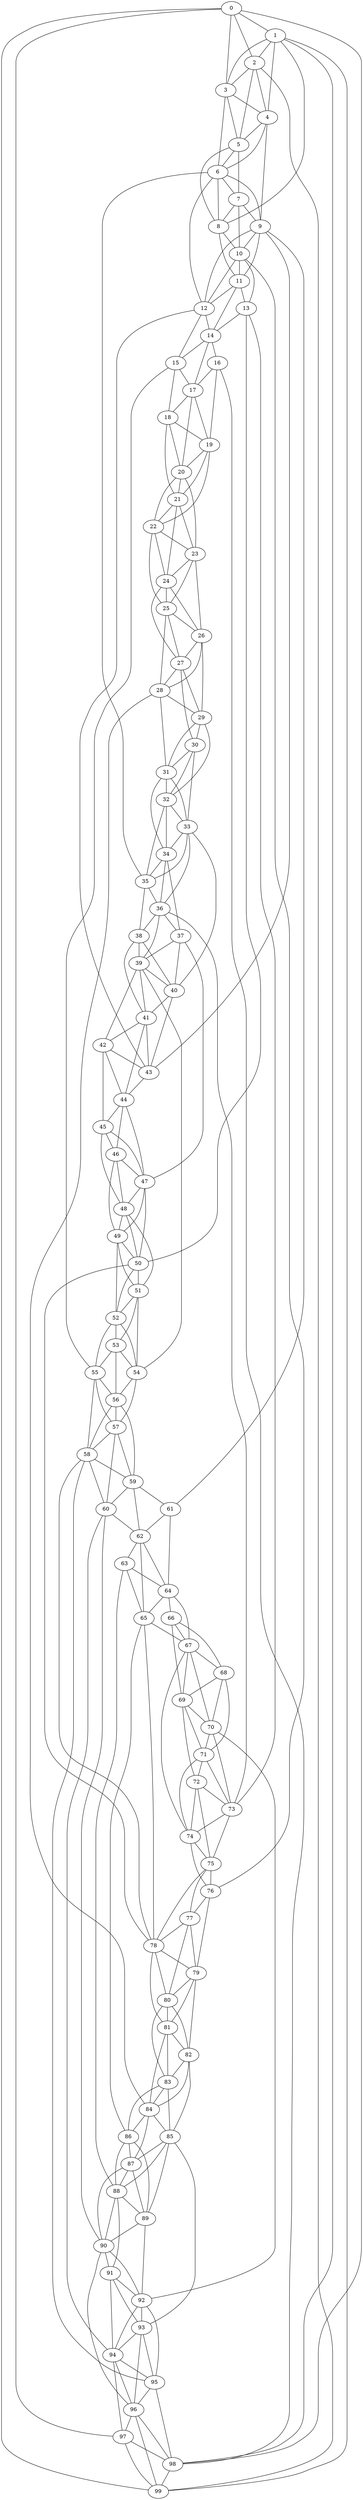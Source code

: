 strict graph "watts_strogatz_graph(100,6,0.1)" {
0;
1;
2;
3;
4;
5;
6;
7;
8;
9;
10;
11;
12;
13;
14;
15;
16;
17;
18;
19;
20;
21;
22;
23;
24;
25;
26;
27;
28;
29;
30;
31;
32;
33;
34;
35;
36;
37;
38;
39;
40;
41;
42;
43;
44;
45;
46;
47;
48;
49;
50;
51;
52;
53;
54;
55;
56;
57;
58;
59;
60;
61;
62;
63;
64;
65;
66;
67;
68;
69;
70;
71;
72;
73;
74;
75;
76;
77;
78;
79;
80;
81;
82;
83;
84;
85;
86;
87;
88;
89;
90;
91;
92;
93;
94;
95;
96;
97;
98;
99;
0 -- 1  [is_available=True, prob="0.109909326305"];
0 -- 2  [is_available=True, prob="0.852297407112"];
0 -- 3  [is_available=True, prob="0.720471400759"];
0 -- 97  [is_available=True, prob="0.493906263989"];
0 -- 98  [is_available=True, prob="0.518439634321"];
0 -- 99  [is_available=True, prob="0.641459187365"];
1 -- 2  [is_available=True, prob="0.0303137592058"];
1 -- 99  [is_available=True, prob="0.835566423333"];
1 -- 4  [is_available=True, prob="0.516338279603"];
1 -- 8  [is_available=True, prob="0.3606327565"];
1 -- 98  [is_available=True, prob="0.9133252543"];
1 -- 3  [is_available=True, prob="0.157834372481"];
2 -- 3  [is_available=True, prob="0.262881892757"];
2 -- 4  [is_available=True, prob="0.564685573593"];
2 -- 5  [is_available=True, prob="0.300109282322"];
2 -- 99  [is_available=True, prob="1.0"];
3 -- 4  [is_available=True, prob="0.973038529777"];
3 -- 5  [is_available=True, prob="1.0"];
3 -- 6  [is_available=True, prob="1.0"];
4 -- 5  [is_available=True, prob="1.0"];
4 -- 6  [is_available=True, prob="1.0"];
4 -- 9  [is_available=True, prob="0.919898335525"];
5 -- 6  [is_available=True, prob="0.828326846025"];
5 -- 7  [is_available=True, prob="1.0"];
5 -- 8  [is_available=True, prob="0.171450685368"];
6 -- 7  [is_available=True, prob="0.917350291636"];
6 -- 8  [is_available=True, prob="0.471499551742"];
6 -- 9  [is_available=True, prob="1.0"];
6 -- 12  [is_available=True, prob="0.474063945551"];
6 -- 35  [is_available=True, prob="0.993539686462"];
7 -- 8  [is_available=True, prob="1.0"];
7 -- 9  [is_available=True, prob="1.0"];
7 -- 10  [is_available=True, prob="0.946062295125"];
8 -- 10  [is_available=True, prob="0.270402004737"];
8 -- 11  [is_available=True, prob="0.648313346352"];
9 -- 43  [is_available=True, prob="0.95031045007"];
9 -- 10  [is_available=True, prob="0.476341667412"];
9 -- 11  [is_available=True, prob="1.0"];
9 -- 12  [is_available=True, prob="1.0"];
9 -- 61  [is_available=True, prob="0.328647173034"];
10 -- 11  [is_available=True, prob="1.0"];
10 -- 12  [is_available=True, prob="1.0"];
10 -- 13  [is_available=True, prob="0.984132006655"];
10 -- 76  [is_available=True, prob="0.7352398748"];
11 -- 12  [is_available=True, prob="0.0976690691748"];
11 -- 13  [is_available=True, prob="0.711924854416"];
11 -- 14  [is_available=True, prob="0.0716566159583"];
12 -- 43  [is_available=True, prob="1.0"];
12 -- 14  [is_available=True, prob="0.614532878978"];
12 -- 15  [is_available=True, prob="1.0"];
13 -- 73  [is_available=True, prob="0.0574173392296"];
13 -- 14  [is_available=True, prob="0.864603298419"];
13 -- 50  [is_available=True, prob="0.317782550631"];
14 -- 15  [is_available=True, prob="1.0"];
14 -- 16  [is_available=True, prob="1.0"];
14 -- 17  [is_available=True, prob="0.163368920302"];
15 -- 17  [is_available=True, prob="0.815967797003"];
15 -- 18  [is_available=True, prob="0.412732119787"];
15 -- 55  [is_available=True, prob="1.0"];
16 -- 98  [is_available=True, prob="0.105652462414"];
16 -- 17  [is_available=True, prob="0.332831477989"];
16 -- 19  [is_available=True, prob="1.0"];
17 -- 18  [is_available=True, prob="0.964622111296"];
17 -- 19  [is_available=True, prob="0.963504614788"];
17 -- 20  [is_available=True, prob="1.0"];
18 -- 19  [is_available=True, prob="0.747262939569"];
18 -- 20  [is_available=True, prob="0.0386183049717"];
18 -- 21  [is_available=True, prob="0.0203410657876"];
19 -- 20  [is_available=True, prob="0.81738890577"];
19 -- 21  [is_available=True, prob="0.0350436985162"];
19 -- 22  [is_available=True, prob="0.480535350111"];
20 -- 21  [is_available=True, prob="0.654908733902"];
20 -- 22  [is_available=True, prob="0.642186278881"];
20 -- 23  [is_available=True, prob="0.176597707083"];
21 -- 22  [is_available=True, prob="0.364748520463"];
21 -- 23  [is_available=True, prob="0.456216645391"];
21 -- 24  [is_available=True, prob="0.621282511284"];
22 -- 23  [is_available=True, prob="0.398329123104"];
22 -- 24  [is_available=True, prob="0.618282731673"];
22 -- 25  [is_available=True, prob="0.772900216694"];
23 -- 24  [is_available=True, prob="1.0"];
23 -- 25  [is_available=True, prob="0.486564739977"];
23 -- 26  [is_available=True, prob="1.0"];
24 -- 25  [is_available=True, prob="1.0"];
24 -- 26  [is_available=True, prob="1.0"];
24 -- 27  [is_available=True, prob="1.0"];
25 -- 26  [is_available=True, prob="0.983595017023"];
25 -- 27  [is_available=True, prob="0.664411689965"];
25 -- 28  [is_available=True, prob="0.385576979641"];
26 -- 27  [is_available=True, prob="0.570707627453"];
26 -- 28  [is_available=True, prob="0.0848974407383"];
26 -- 29  [is_available=True, prob="0.744541013827"];
27 -- 28  [is_available=True, prob="1.0"];
27 -- 29  [is_available=True, prob="0.87995519506"];
27 -- 30  [is_available=True, prob="0.509816492139"];
28 -- 84  [is_available=True, prob="0.948705410558"];
28 -- 29  [is_available=True, prob="0.698909807308"];
28 -- 31  [is_available=True, prob="0.106660439556"];
29 -- 32  [is_available=True, prob="0.0949671314557"];
29 -- 30  [is_available=True, prob="0.409499167393"];
29 -- 31  [is_available=True, prob="0.173558941602"];
30 -- 32  [is_available=True, prob="1.0"];
30 -- 33  [is_available=True, prob="0.425318017812"];
30 -- 31  [is_available=True, prob="0.866624929645"];
31 -- 32  [is_available=True, prob="0.658010185264"];
31 -- 33  [is_available=True, prob="0.267902153073"];
31 -- 34  [is_available=True, prob="0.690358271128"];
32 -- 33  [is_available=True, prob="1.0"];
32 -- 34  [is_available=True, prob="0.71737578444"];
32 -- 35  [is_available=True, prob="1.0"];
33 -- 34  [is_available=True, prob="0.912898548752"];
33 -- 35  [is_available=True, prob="0.113610586932"];
33 -- 36  [is_available=True, prob="0.504126664672"];
33 -- 40  [is_available=True, prob="0.298046930267"];
34 -- 35  [is_available=True, prob="0.31244696029"];
34 -- 36  [is_available=True, prob="0.0700727603269"];
34 -- 37  [is_available=True, prob="0.555351737109"];
35 -- 36  [is_available=True, prob="0.684132245155"];
35 -- 38  [is_available=True, prob="0.0453057141997"];
36 -- 37  [is_available=True, prob="1.0"];
36 -- 38  [is_available=True, prob="0.408311247423"];
36 -- 39  [is_available=True, prob="1.0"];
36 -- 73  [is_available=True, prob="1.0"];
37 -- 39  [is_available=True, prob="1.0"];
37 -- 40  [is_available=True, prob="1.0"];
37 -- 47  [is_available=True, prob="0.914858696155"];
38 -- 39  [is_available=True, prob="0.535460600862"];
38 -- 40  [is_available=True, prob="0.0965801911412"];
38 -- 41  [is_available=True, prob="0.537372018875"];
39 -- 40  [is_available=True, prob="1.0"];
39 -- 41  [is_available=True, prob="0.572596340403"];
39 -- 42  [is_available=True, prob="0.958181841457"];
39 -- 54  [is_available=True, prob="1.0"];
40 -- 41  [is_available=True, prob="0.454280182291"];
40 -- 43  [is_available=True, prob="0.291277382471"];
41 -- 42  [is_available=True, prob="1.0"];
41 -- 43  [is_available=True, prob="0.238823793869"];
41 -- 44  [is_available=True, prob="0.333715267138"];
42 -- 43  [is_available=True, prob="0.338148011775"];
42 -- 44  [is_available=True, prob="1.0"];
42 -- 45  [is_available=True, prob="0.976478705736"];
43 -- 44  [is_available=True, prob="0.129925096624"];
44 -- 45  [is_available=True, prob="0.945919402691"];
44 -- 46  [is_available=True, prob="0.72630315618"];
44 -- 47  [is_available=True, prob="0.351066941893"];
45 -- 46  [is_available=True, prob="0.556756763418"];
45 -- 47  [is_available=True, prob="0.52177654088"];
45 -- 48  [is_available=True, prob="1.0"];
46 -- 47  [is_available=True, prob="0.710002397668"];
46 -- 48  [is_available=True, prob="0.493643019504"];
46 -- 49  [is_available=True, prob="1.0"];
47 -- 48  [is_available=True, prob="0.0331399219693"];
47 -- 49  [is_available=True, prob="0.68837284052"];
47 -- 50  [is_available=True, prob="0.587445059895"];
48 -- 49  [is_available=True, prob="0.546196882937"];
48 -- 50  [is_available=True, prob="0.86812130728"];
48 -- 51  [is_available=True, prob="0.50293898856"];
49 -- 50  [is_available=True, prob="0.21187701331"];
49 -- 51  [is_available=True, prob="0.652852505769"];
49 -- 52  [is_available=True, prob="0.6030262568"];
50 -- 78  [is_available=True, prob="0.984604125259"];
50 -- 51  [is_available=True, prob="0.37135950784"];
50 -- 52  [is_available=True, prob="0.318689856758"];
51 -- 52  [is_available=True, prob="1.0"];
51 -- 53  [is_available=True, prob="0.909416134669"];
51 -- 54  [is_available=True, prob="0.150908896258"];
52 -- 53  [is_available=True, prob="0.980518796481"];
52 -- 54  [is_available=True, prob="0.677752052333"];
52 -- 55  [is_available=True, prob="0.658274314309"];
53 -- 54  [is_available=True, prob="0.818949424713"];
53 -- 55  [is_available=True, prob="1.0"];
53 -- 56  [is_available=True, prob="0.286347835469"];
54 -- 56  [is_available=True, prob="0.682126970728"];
54 -- 57  [is_available=True, prob="0.227245078619"];
55 -- 56  [is_available=True, prob="0.969536557873"];
55 -- 57  [is_available=True, prob="0.400878456531"];
55 -- 58  [is_available=True, prob="1.0"];
56 -- 57  [is_available=True, prob="0.372865184312"];
56 -- 58  [is_available=True, prob="0.254297819991"];
56 -- 59  [is_available=True, prob="0.40609255119"];
57 -- 58  [is_available=True, prob="0.647009179397"];
57 -- 59  [is_available=True, prob="0.366743253061"];
57 -- 60  [is_available=True, prob="0.899854547419"];
58 -- 78  [is_available=True, prob="1.0"];
58 -- 59  [is_available=True, prob="0.969687745161"];
58 -- 60  [is_available=True, prob="0.667645490653"];
58 -- 95  [is_available=True, prob="0.329017996375"];
59 -- 60  [is_available=True, prob="0.2516240217"];
59 -- 61  [is_available=True, prob="0.019096766539"];
59 -- 62  [is_available=True, prob="0.967246482631"];
60 -- 94  [is_available=True, prob="1.0"];
60 -- 90  [is_available=True, prob="0.0487568178973"];
60 -- 62  [is_available=True, prob="0.643414395617"];
61 -- 64  [is_available=True, prob="0.16375897469"];
61 -- 62  [is_available=True, prob="0.244082907927"];
62 -- 64  [is_available=True, prob="0.749792910805"];
62 -- 65  [is_available=True, prob="1.0"];
62 -- 63  [is_available=True, prob="1.0"];
63 -- 64  [is_available=True, prob="0.536035690638"];
63 -- 65  [is_available=True, prob="1.0"];
63 -- 88  [is_available=True, prob="0.474700604458"];
64 -- 65  [is_available=True, prob="1.0"];
64 -- 66  [is_available=True, prob="0.0994469796484"];
64 -- 67  [is_available=True, prob="0.131895802377"];
65 -- 67  [is_available=True, prob="0.665862454098"];
65 -- 78  [is_available=True, prob="0.884145460034"];
65 -- 86  [is_available=True, prob="1.0"];
66 -- 67  [is_available=True, prob="0.0419041578984"];
66 -- 68  [is_available=True, prob="0.426448045272"];
66 -- 69  [is_available=True, prob="1.0"];
67 -- 68  [is_available=True, prob="0.37140265111"];
67 -- 69  [is_available=True, prob="1.0"];
67 -- 70  [is_available=True, prob="0.00354558750088"];
67 -- 74  [is_available=True, prob="1.0"];
68 -- 69  [is_available=True, prob="0.225708457277"];
68 -- 70  [is_available=True, prob="1.0"];
68 -- 71  [is_available=True, prob="1.0"];
69 -- 70  [is_available=True, prob="0.730947092827"];
69 -- 71  [is_available=True, prob="0.563654269507"];
69 -- 72  [is_available=True, prob="0.604771053496"];
70 -- 71  [is_available=True, prob="0.289776495419"];
70 -- 73  [is_available=True, prob="0.435291830608"];
70 -- 92  [is_available=True, prob="0.897299691018"];
71 -- 72  [is_available=True, prob="0.640495535212"];
71 -- 73  [is_available=True, prob="0.313199472617"];
71 -- 74  [is_available=True, prob="0.898528652965"];
72 -- 73  [is_available=True, prob="0.413600597699"];
72 -- 74  [is_available=True, prob="1.0"];
72 -- 75  [is_available=True, prob="0.161049951441"];
73 -- 74  [is_available=True, prob="1.0"];
73 -- 75  [is_available=True, prob="0.441582871968"];
74 -- 75  [is_available=True, prob="0.767459101032"];
74 -- 76  [is_available=True, prob="0.237504047599"];
75 -- 76  [is_available=True, prob="1.0"];
75 -- 77  [is_available=True, prob="0.382463245997"];
75 -- 78  [is_available=True, prob="0.0500421980723"];
76 -- 77  [is_available=True, prob="1.0"];
76 -- 79  [is_available=True, prob="1.0"];
77 -- 78  [is_available=True, prob="0.729966618876"];
77 -- 79  [is_available=True, prob="1.0"];
77 -- 80  [is_available=True, prob="0.33146979073"];
78 -- 79  [is_available=True, prob="0.822364213013"];
78 -- 80  [is_available=True, prob="0.199390615986"];
78 -- 81  [is_available=True, prob="1.0"];
79 -- 80  [is_available=True, prob="0.681379162789"];
79 -- 81  [is_available=True, prob="1.0"];
79 -- 82  [is_available=True, prob="0.369652960482"];
80 -- 81  [is_available=True, prob="1.0"];
80 -- 82  [is_available=True, prob="0.0900112109159"];
80 -- 83  [is_available=True, prob="0.173606730387"];
81 -- 82  [is_available=True, prob="0.191646014116"];
81 -- 83  [is_available=True, prob="0.819678217466"];
81 -- 84  [is_available=True, prob="0.617690394843"];
82 -- 83  [is_available=True, prob="0.307577726415"];
82 -- 84  [is_available=True, prob="0.84606080779"];
82 -- 85  [is_available=True, prob="0.416810960522"];
83 -- 84  [is_available=True, prob="0.903596854668"];
83 -- 85  [is_available=True, prob="1.0"];
83 -- 86  [is_available=True, prob="0.521057211118"];
84 -- 85  [is_available=True, prob="0.61851476421"];
84 -- 86  [is_available=True, prob="0.401281109972"];
84 -- 87  [is_available=True, prob="1.0"];
85 -- 87  [is_available=True, prob="0.34611436864"];
85 -- 88  [is_available=True, prob="0.471010391946"];
85 -- 89  [is_available=True, prob="0.452057551667"];
85 -- 93  [is_available=True, prob="0.159998663761"];
86 -- 87  [is_available=True, prob="0.975509317054"];
86 -- 88  [is_available=True, prob="1.0"];
86 -- 89  [is_available=True, prob="0.864714459076"];
87 -- 88  [is_available=True, prob="0.615243475049"];
87 -- 89  [is_available=True, prob="0.374346686153"];
87 -- 90  [is_available=True, prob="0.396678036482"];
88 -- 89  [is_available=True, prob="0.560844828371"];
88 -- 90  [is_available=True, prob="0.410160115837"];
88 -- 91  [is_available=True, prob="0.648741565373"];
89 -- 90  [is_available=True, prob="0.273658811301"];
89 -- 92  [is_available=True, prob="0.412317009511"];
90 -- 96  [is_available=True, prob="0.00133451991266"];
90 -- 91  [is_available=True, prob="0.774894487001"];
90 -- 92  [is_available=True, prob="0.324063790669"];
91 -- 92  [is_available=True, prob="0.98725900366"];
91 -- 93  [is_available=True, prob="1.0"];
91 -- 94  [is_available=True, prob="0.116069526254"];
92 -- 93  [is_available=True, prob="0.870460795003"];
92 -- 94  [is_available=True, prob="1.0"];
92 -- 95  [is_available=True, prob="0.541018318548"];
93 -- 96  [is_available=True, prob="0.368870900755"];
93 -- 94  [is_available=True, prob="0.432858194503"];
93 -- 95  [is_available=True, prob="0.28892155178"];
94 -- 96  [is_available=True, prob="1.0"];
94 -- 97  [is_available=True, prob="1.0"];
94 -- 95  [is_available=True, prob="0.713158825596"];
95 -- 96  [is_available=True, prob="0.677225025136"];
95 -- 98  [is_available=True, prob="0.949615680834"];
96 -- 97  [is_available=True, prob="1.0"];
96 -- 98  [is_available=True, prob="0.745979833476"];
96 -- 99  [is_available=True, prob="0.977982771401"];
97 -- 98  [is_available=True, prob="1.0"];
97 -- 99  [is_available=True, prob="0.028165768951"];
98 -- 99  [is_available=True, prob="0.645352121839"];
}
